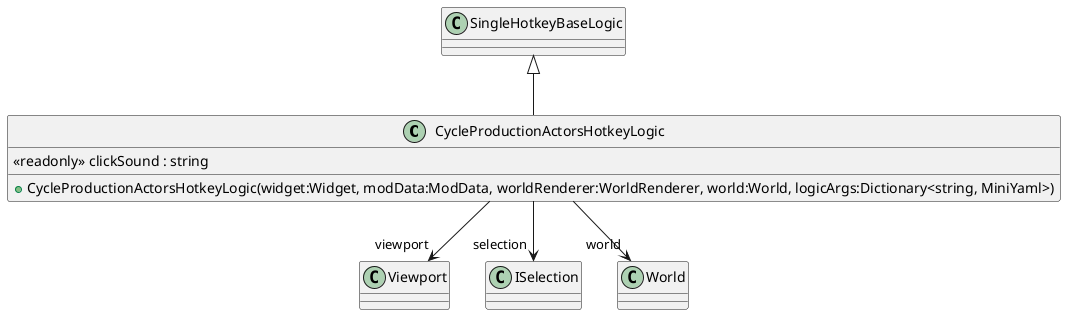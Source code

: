 @startuml
class CycleProductionActorsHotkeyLogic {
    <<readonly>> clickSound : string
    + CycleProductionActorsHotkeyLogic(widget:Widget, modData:ModData, worldRenderer:WorldRenderer, world:World, logicArgs:Dictionary<string, MiniYaml>)
}
SingleHotkeyBaseLogic <|-- CycleProductionActorsHotkeyLogic
CycleProductionActorsHotkeyLogic --> "viewport" Viewport
CycleProductionActorsHotkeyLogic --> "selection" ISelection
CycleProductionActorsHotkeyLogic --> "world" World
@enduml
